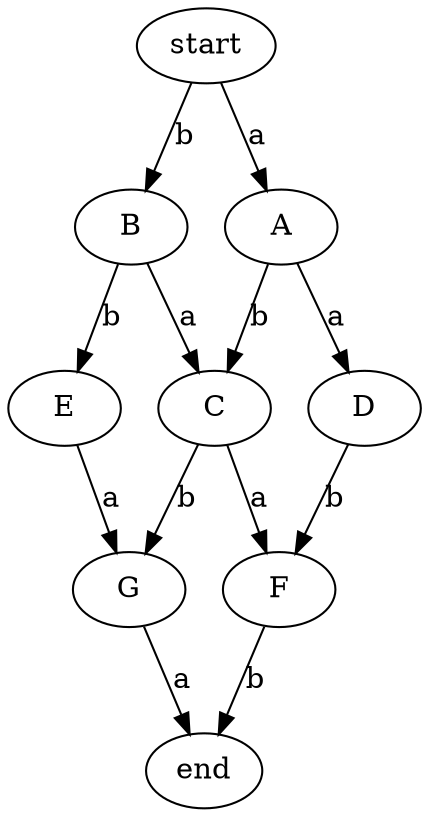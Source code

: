 digraph G {
	"start" -> "B" [label="b"]
	"start" -> "A" [label="a"]
	"C" -> "F" [label="a"]
	"C" -> "G" [label="b"]
	"B" -> "C" [label="a"]
	"B" -> "E" [label="b"]
	"D" -> "F" [label="b"]
	"A" -> "C" [label="b"]
	"A" -> "D" [label="a"]
	"E" -> "G" [label="a"]
	"F" -> "end" [label="b"]
	"G" -> "end" [label="a"]
} 
 /* 
	>C -a-> F / <C -b-> A
	>B -b-> E / >B -a-> C
	>D -b-> F / <D -a-> A
	<end -a-> G / <end -b-> F
	>G -a-> end / <G -b-> C
	>start -a-> A / >start -b-> B
	>F -b-> end / <F -a-> C
	>E -a-> G / <E -b-> B
	>A -a-> D / >A -b-> C
	>C -b-> G / <C -a-> B
	<F -b-> D / <F -a-> C
	<G -b-> C / <G -a-> E
	>B -a-> C / <B -b-> start
	<C -a-> B / <C -b-> A
	>C -a-> F / >C -b-> G
	>A -b-> C / <A -a-> start
*/
